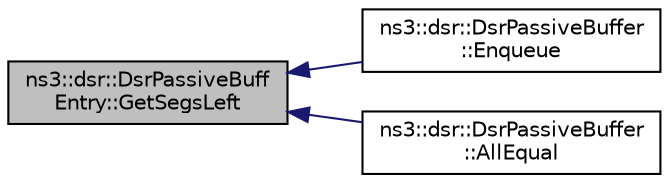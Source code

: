 digraph "ns3::dsr::DsrPassiveBuffEntry::GetSegsLeft"
{
  edge [fontname="Helvetica",fontsize="10",labelfontname="Helvetica",labelfontsize="10"];
  node [fontname="Helvetica",fontsize="10",shape=record];
  rankdir="LR";
  Node1 [label="ns3::dsr::DsrPassiveBuff\lEntry::GetSegsLeft",height=0.2,width=0.4,color="black", fillcolor="grey75", style="filled", fontcolor="black"];
  Node1 -> Node2 [dir="back",color="midnightblue",fontsize="10",style="solid"];
  Node2 [label="ns3::dsr::DsrPassiveBuffer\l::Enqueue",height=0.2,width=0.4,color="black", fillcolor="white", style="filled",URL="$de/d33/classns3_1_1dsr_1_1DsrPassiveBuffer.html#a18813680df0977c44e6901f79849d45d",tooltip="Push entry in queue, if there is no entry with the same packet and destination address in queue..."];
  Node1 -> Node3 [dir="back",color="midnightblue",fontsize="10",style="solid"];
  Node3 [label="ns3::dsr::DsrPassiveBuffer\l::AllEqual",height=0.2,width=0.4,color="black", fillcolor="white", style="filled",URL="$de/d33/classns3_1_1dsr_1_1DsrPassiveBuffer.html#af87acdf99b1ff181b4ffc4376e32c1f6",tooltip="Check if all the entries in passive buffer entry is all equal or not. "];
}
